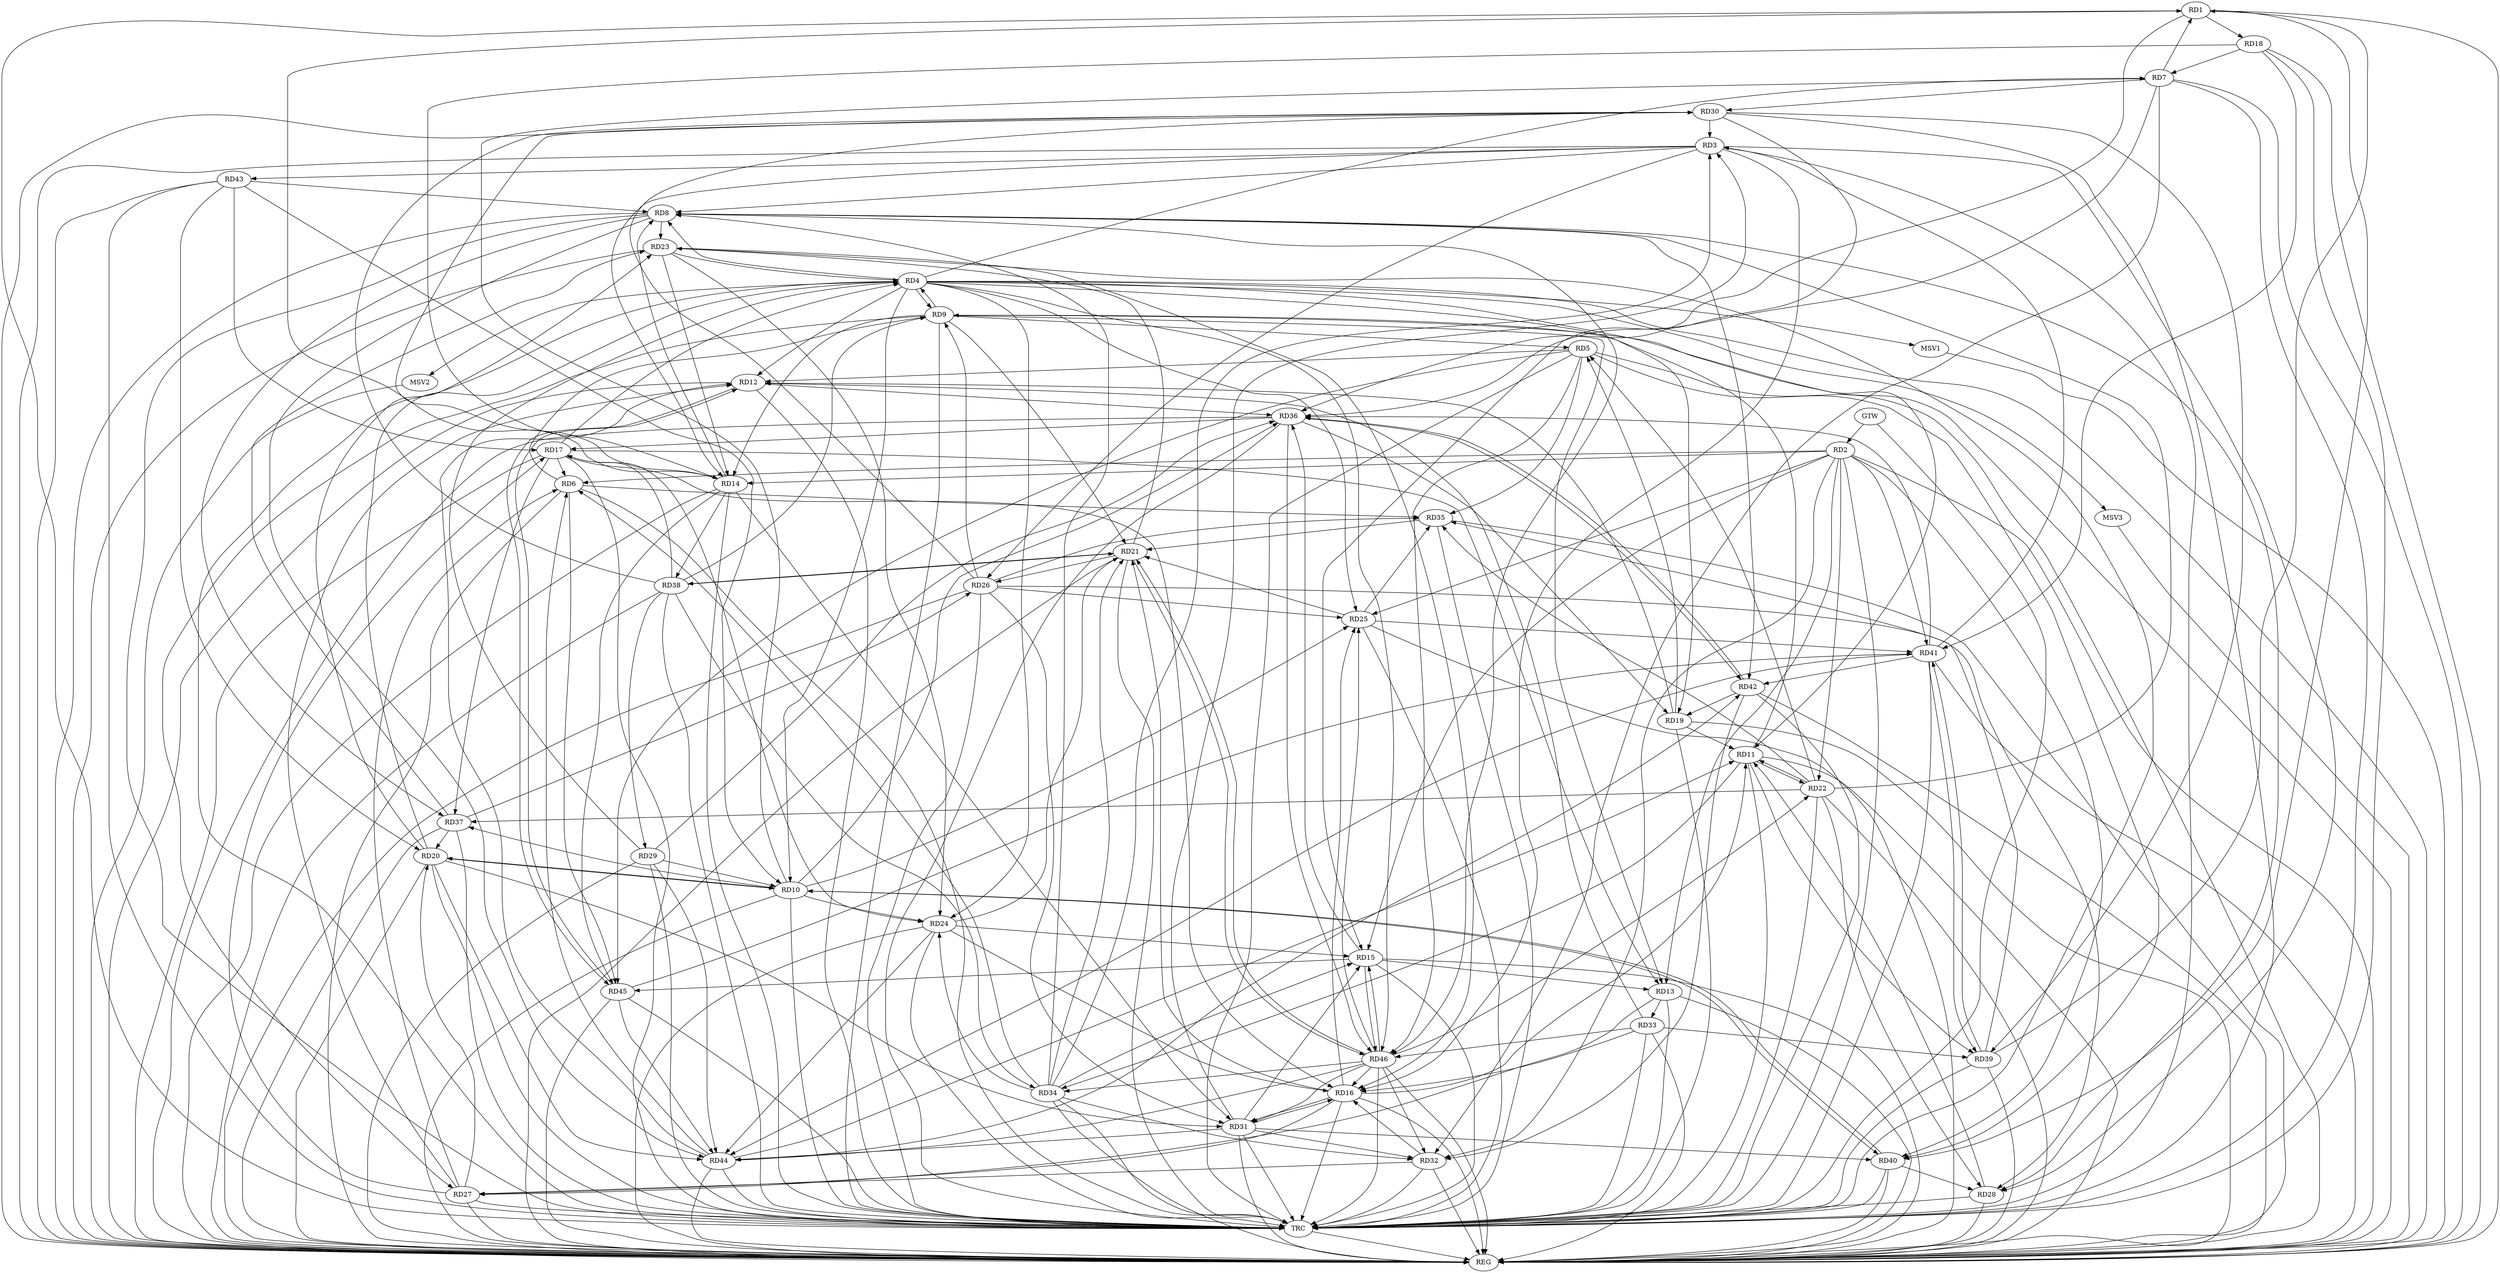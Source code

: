 strict digraph G {
  RD1 [ label="RD1" ];
  RD2 [ label="RD2" ];
  RD3 [ label="RD3" ];
  RD4 [ label="RD4" ];
  RD5 [ label="RD5" ];
  RD6 [ label="RD6" ];
  RD7 [ label="RD7" ];
  RD8 [ label="RD8" ];
  RD9 [ label="RD9" ];
  RD10 [ label="RD10" ];
  RD11 [ label="RD11" ];
  RD12 [ label="RD12" ];
  RD13 [ label="RD13" ];
  RD14 [ label="RD14" ];
  RD15 [ label="RD15" ];
  RD16 [ label="RD16" ];
  RD17 [ label="RD17" ];
  RD18 [ label="RD18" ];
  RD19 [ label="RD19" ];
  RD20 [ label="RD20" ];
  RD21 [ label="RD21" ];
  RD22 [ label="RD22" ];
  RD23 [ label="RD23" ];
  RD24 [ label="RD24" ];
  RD25 [ label="RD25" ];
  RD26 [ label="RD26" ];
  RD27 [ label="RD27" ];
  RD28 [ label="RD28" ];
  RD29 [ label="RD29" ];
  RD30 [ label="RD30" ];
  RD31 [ label="RD31" ];
  RD32 [ label="RD32" ];
  RD33 [ label="RD33" ];
  RD34 [ label="RD34" ];
  RD35 [ label="RD35" ];
  RD36 [ label="RD36" ];
  RD37 [ label="RD37" ];
  RD38 [ label="RD38" ];
  RD39 [ label="RD39" ];
  RD40 [ label="RD40" ];
  RD41 [ label="RD41" ];
  RD42 [ label="RD42" ];
  RD43 [ label="RD43" ];
  RD44 [ label="RD44" ];
  RD45 [ label="RD45" ];
  RD46 [ label="RD46" ];
  GTW [ label="GTW" ];
  REG [ label="REG" ];
  TRC [ label="TRC" ];
  MSV1 [ label="MSV1" ];
  MSV2 [ label="MSV2" ];
  MSV3 [ label="MSV3" ];
  RD7 -> RD1;
  RD14 -> RD1;
  RD1 -> RD18;
  RD1 -> RD36;
  RD39 -> RD1;
  RD1 -> RD40;
  RD2 -> RD6;
  RD2 -> RD13;
  RD2 -> RD14;
  RD2 -> RD15;
  RD2 -> RD22;
  RD2 -> RD25;
  RD2 -> RD32;
  RD2 -> RD40;
  RD2 -> RD41;
  RD3 -> RD8;
  RD3 -> RD14;
  RD3 -> RD16;
  RD3 -> RD26;
  RD3 -> RD28;
  RD30 -> RD3;
  RD31 -> RD3;
  RD34 -> RD3;
  RD41 -> RD3;
  RD3 -> RD43;
  RD4 -> RD7;
  RD4 -> RD8;
  RD4 -> RD9;
  RD9 -> RD4;
  RD4 -> RD10;
  RD4 -> RD11;
  RD4 -> RD12;
  RD17 -> RD4;
  RD4 -> RD19;
  RD20 -> RD4;
  RD23 -> RD4;
  RD4 -> RD24;
  RD4 -> RD25;
  RD29 -> RD4;
  RD4 -> RD46;
  RD9 -> RD5;
  RD5 -> RD12;
  RD19 -> RD5;
  RD22 -> RD5;
  RD5 -> RD35;
  RD5 -> RD40;
  RD5 -> RD45;
  RD5 -> RD46;
  RD6 -> RD9;
  RD17 -> RD6;
  RD27 -> RD6;
  RD34 -> RD6;
  RD6 -> RD35;
  RD44 -> RD6;
  RD6 -> RD45;
  RD10 -> RD7;
  RD18 -> RD7;
  RD7 -> RD30;
  RD7 -> RD32;
  RD7 -> RD36;
  RD14 -> RD8;
  RD22 -> RD8;
  RD8 -> RD23;
  RD8 -> RD28;
  RD34 -> RD8;
  RD8 -> RD37;
  RD8 -> RD42;
  RD43 -> RD8;
  RD8 -> RD44;
  RD8 -> RD46;
  RD11 -> RD9;
  RD9 -> RD13;
  RD9 -> RD14;
  RD9 -> RD21;
  RD26 -> RD9;
  RD9 -> RD27;
  RD38 -> RD9;
  RD10 -> RD20;
  RD20 -> RD10;
  RD10 -> RD24;
  RD10 -> RD25;
  RD29 -> RD10;
  RD10 -> RD36;
  RD10 -> RD37;
  RD10 -> RD40;
  RD40 -> RD10;
  RD43 -> RD10;
  RD16 -> RD11;
  RD19 -> RD11;
  RD11 -> RD22;
  RD22 -> RD11;
  RD28 -> RD11;
  RD11 -> RD34;
  RD11 -> RD39;
  RD44 -> RD11;
  RD19 -> RD12;
  RD27 -> RD12;
  RD33 -> RD12;
  RD12 -> RD36;
  RD44 -> RD12;
  RD12 -> RD45;
  RD45 -> RD12;
  RD15 -> RD13;
  RD17 -> RD13;
  RD13 -> RD27;
  RD13 -> RD33;
  RD18 -> RD14;
  RD23 -> RD14;
  RD14 -> RD30;
  RD14 -> RD31;
  RD14 -> RD38;
  RD14 -> RD45;
  RD24 -> RD15;
  RD30 -> RD15;
  RD31 -> RD15;
  RD34 -> RD15;
  RD15 -> RD36;
  RD15 -> RD45;
  RD15 -> RD46;
  RD46 -> RD15;
  RD17 -> RD16;
  RD16 -> RD21;
  RD23 -> RD16;
  RD24 -> RD16;
  RD16 -> RD25;
  RD16 -> RD27;
  RD16 -> RD31;
  RD31 -> RD16;
  RD32 -> RD16;
  RD33 -> RD16;
  RD46 -> RD16;
  RD17 -> RD24;
  RD27 -> RD17;
  RD36 -> RD17;
  RD17 -> RD37;
  RD38 -> RD17;
  RD43 -> RD17;
  RD18 -> RD41;
  RD36 -> RD19;
  RD42 -> RD19;
  RD20 -> RD23;
  RD27 -> RD20;
  RD20 -> RD31;
  RD37 -> RD20;
  RD43 -> RD20;
  RD20 -> RD44;
  RD21 -> RD23;
  RD24 -> RD21;
  RD25 -> RD21;
  RD21 -> RD26;
  RD34 -> RD21;
  RD35 -> RD21;
  RD21 -> RD38;
  RD38 -> RD21;
  RD21 -> RD46;
  RD46 -> RD21;
  RD22 -> RD28;
  RD22 -> RD35;
  RD22 -> RD37;
  RD46 -> RD22;
  RD23 -> RD24;
  RD37 -> RD23;
  RD34 -> RD24;
  RD24 -> RD44;
  RD26 -> RD25;
  RD25 -> RD35;
  RD25 -> RD41;
  RD46 -> RD25;
  RD26 -> RD28;
  RD26 -> RD30;
  RD26 -> RD31;
  RD26 -> RD35;
  RD37 -> RD26;
  RD32 -> RD27;
  RD40 -> RD28;
  RD29 -> RD36;
  RD38 -> RD29;
  RD29 -> RD44;
  RD38 -> RD30;
  RD30 -> RD39;
  RD31 -> RD32;
  RD31 -> RD40;
  RD31 -> RD44;
  RD46 -> RD31;
  RD34 -> RD32;
  RD42 -> RD32;
  RD46 -> RD32;
  RD33 -> RD39;
  RD33 -> RD46;
  RD38 -> RD34;
  RD46 -> RD34;
  RD39 -> RD35;
  RD41 -> RD36;
  RD36 -> RD42;
  RD42 -> RD36;
  RD36 -> RD46;
  RD39 -> RD41;
  RD41 -> RD39;
  RD41 -> RD42;
  RD41 -> RD44;
  RD45 -> RD41;
  RD44 -> RD42;
  RD45 -> RD44;
  RD46 -> RD44;
  GTW -> RD2;
  RD1 -> REG;
  RD2 -> REG;
  RD3 -> REG;
  RD4 -> REG;
  RD5 -> REG;
  RD6 -> REG;
  RD7 -> REG;
  RD8 -> REG;
  RD9 -> REG;
  RD10 -> REG;
  RD11 -> REG;
  RD12 -> REG;
  RD13 -> REG;
  RD14 -> REG;
  RD15 -> REG;
  RD16 -> REG;
  RD17 -> REG;
  RD18 -> REG;
  RD19 -> REG;
  RD20 -> REG;
  RD21 -> REG;
  RD22 -> REG;
  RD23 -> REG;
  RD24 -> REG;
  RD25 -> REG;
  RD26 -> REG;
  RD27 -> REG;
  RD28 -> REG;
  RD29 -> REG;
  RD30 -> REG;
  RD31 -> REG;
  RD32 -> REG;
  RD33 -> REG;
  RD34 -> REG;
  RD35 -> REG;
  RD36 -> REG;
  RD37 -> REG;
  RD38 -> REG;
  RD39 -> REG;
  RD40 -> REG;
  RD41 -> REG;
  RD42 -> REG;
  RD43 -> REG;
  RD44 -> REG;
  RD45 -> REG;
  RD46 -> REG;
  RD1 -> TRC;
  RD2 -> TRC;
  RD3 -> TRC;
  RD4 -> TRC;
  RD5 -> TRC;
  RD6 -> TRC;
  RD7 -> TRC;
  RD8 -> TRC;
  RD9 -> TRC;
  RD10 -> TRC;
  RD11 -> TRC;
  RD12 -> TRC;
  RD13 -> TRC;
  RD14 -> TRC;
  RD15 -> TRC;
  RD16 -> TRC;
  RD17 -> TRC;
  RD18 -> TRC;
  RD19 -> TRC;
  RD20 -> TRC;
  RD21 -> TRC;
  RD22 -> TRC;
  RD23 -> TRC;
  RD24 -> TRC;
  RD25 -> TRC;
  RD26 -> TRC;
  RD27 -> TRC;
  RD28 -> TRC;
  RD29 -> TRC;
  RD30 -> TRC;
  RD31 -> TRC;
  RD32 -> TRC;
  RD33 -> TRC;
  RD34 -> TRC;
  RD35 -> TRC;
  RD36 -> TRC;
  RD37 -> TRC;
  RD38 -> TRC;
  RD39 -> TRC;
  RD40 -> TRC;
  RD41 -> TRC;
  RD42 -> TRC;
  RD43 -> TRC;
  RD44 -> TRC;
  RD45 -> TRC;
  RD46 -> TRC;
  GTW -> TRC;
  TRC -> REG;
  RD4 -> MSV1;
  MSV1 -> REG;
  RD4 -> MSV2;
  RD4 -> MSV3;
  MSV2 -> REG;
  MSV3 -> REG;
}
